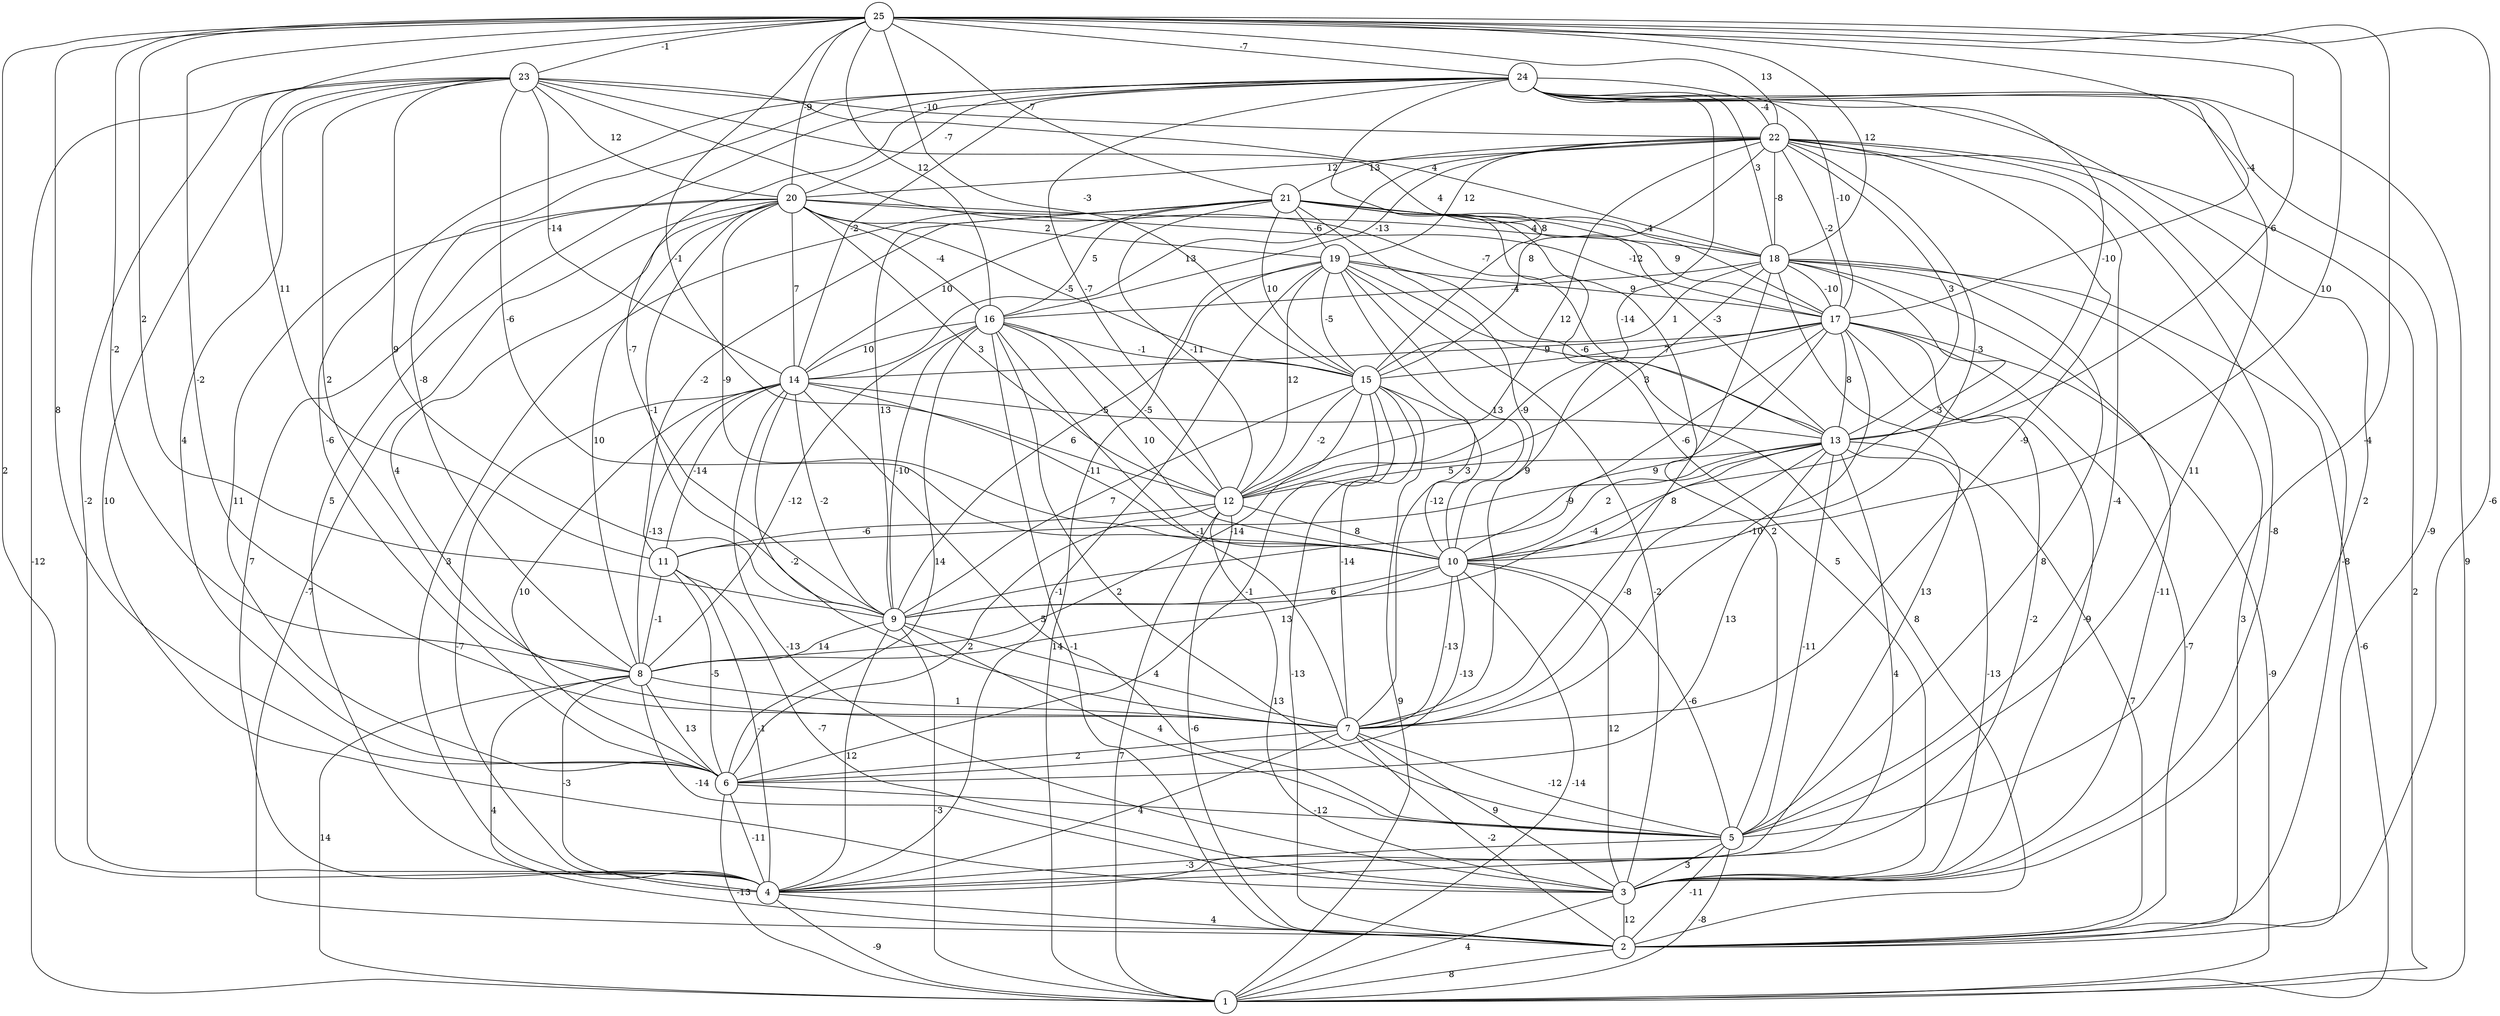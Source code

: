 graph { 
	 fontname="Helvetica,Arial,sans-serif" 
	 node [shape = circle]; 
	 25 -- 2 [label = "-6"];
	 25 -- 4 [label = "2"];
	 25 -- 5 [label = "-4"];
	 25 -- 6 [label = "8"];
	 25 -- 7 [label = "-2"];
	 25 -- 8 [label = "-2"];
	 25 -- 9 [label = "2"];
	 25 -- 10 [label = "10"];
	 25 -- 11 [label = "11"];
	 25 -- 12 [label = "-1"];
	 25 -- 13 [label = "6"];
	 25 -- 15 [label = "-3"];
	 25 -- 16 [label = "12"];
	 25 -- 17 [label = "-4"];
	 25 -- 18 [label = "12"];
	 25 -- 20 [label = "-9"];
	 25 -- 21 [label = "-7"];
	 25 -- 22 [label = "13"];
	 25 -- 23 [label = "-1"];
	 25 -- 24 [label = "-7"];
	 24 -- 1 [label = "9"];
	 24 -- 2 [label = "-9"];
	 24 -- 3 [label = "2"];
	 24 -- 4 [label = "5"];
	 24 -- 5 [label = "11"];
	 24 -- 6 [label = "-6"];
	 24 -- 8 [label = "-8"];
	 24 -- 9 [label = "-7"];
	 24 -- 10 [label = "-14"];
	 24 -- 12 [label = "-7"];
	 24 -- 13 [label = "-10"];
	 24 -- 14 [label = "-2"];
	 24 -- 15 [label = "8"];
	 24 -- 17 [label = "-10"];
	 24 -- 18 [label = "3"];
	 24 -- 20 [label = "-7"];
	 24 -- 22 [label = "-4"];
	 23 -- 1 [label = "-12"];
	 23 -- 3 [label = "10"];
	 23 -- 4 [label = "-2"];
	 23 -- 6 [label = "4"];
	 23 -- 8 [label = "2"];
	 23 -- 9 [label = "9"];
	 23 -- 10 [label = "-6"];
	 23 -- 13 [label = "-7"];
	 23 -- 14 [label = "-14"];
	 23 -- 17 [label = "4"];
	 23 -- 18 [label = "4"];
	 23 -- 20 [label = "12"];
	 23 -- 22 [label = "-10"];
	 22 -- 1 [label = "2"];
	 22 -- 2 [label = "-8"];
	 22 -- 3 [label = "-8"];
	 22 -- 5 [label = "-4"];
	 22 -- 7 [label = "-9"];
	 22 -- 10 [label = "-3"];
	 22 -- 12 [label = "12"];
	 22 -- 13 [label = "3"];
	 22 -- 14 [label = "13"];
	 22 -- 15 [label = "8"];
	 22 -- 16 [label = "-13"];
	 22 -- 17 [label = "-2"];
	 22 -- 18 [label = "-8"];
	 22 -- 19 [label = "12"];
	 22 -- 20 [label = "12"];
	 22 -- 21 [label = "13"];
	 21 -- 3 [label = "5"];
	 21 -- 4 [label = "3"];
	 21 -- 5 [label = "2"];
	 21 -- 7 [label = "9"];
	 21 -- 9 [label = "13"];
	 21 -- 11 [label = "-2"];
	 21 -- 12 [label = "-11"];
	 21 -- 13 [label = "-3"];
	 21 -- 14 [label = "10"];
	 21 -- 15 [label = "10"];
	 21 -- 16 [label = "5"];
	 21 -- 17 [label = "9"];
	 21 -- 18 [label = "-4"];
	 21 -- 19 [label = "-6"];
	 20 -- 2 [label = "-7"];
	 20 -- 4 [label = "7"];
	 20 -- 6 [label = "11"];
	 20 -- 7 [label = "4"];
	 20 -- 8 [label = "10"];
	 20 -- 9 [label = "-1"];
	 20 -- 10 [label = "-9"];
	 20 -- 12 [label = "3"];
	 20 -- 14 [label = "7"];
	 20 -- 15 [label = "-5"];
	 20 -- 16 [label = "-4"];
	 20 -- 17 [label = "-12"];
	 20 -- 18 [label = "4"];
	 20 -- 19 [label = "2"];
	 19 -- 1 [label = "14"];
	 19 -- 2 [label = "8"];
	 19 -- 3 [label = "-2"];
	 19 -- 4 [label = "-1"];
	 19 -- 7 [label = "-12"];
	 19 -- 9 [label = "6"];
	 19 -- 10 [label = "13"];
	 19 -- 12 [label = "12"];
	 19 -- 13 [label = "-6"];
	 19 -- 15 [label = "-5"];
	 19 -- 17 [label = "9"];
	 18 -- 1 [label = "-6"];
	 18 -- 2 [label = "3"];
	 18 -- 3 [label = "-11"];
	 18 -- 4 [label = "13"];
	 18 -- 5 [label = "8"];
	 18 -- 7 [label = "8"];
	 18 -- 10 [label = "3"];
	 18 -- 12 [label = "3"];
	 18 -- 15 [label = "1"];
	 18 -- 16 [label = "-4"];
	 18 -- 17 [label = "-10"];
	 17 -- 1 [label = "-9"];
	 17 -- 2 [label = "-7"];
	 17 -- 3 [label = "-9"];
	 17 -- 4 [label = "-2"];
	 17 -- 7 [label = "-10"];
	 17 -- 9 [label = "9"];
	 17 -- 10 [label = "-6"];
	 17 -- 12 [label = "-9"];
	 17 -- 13 [label = "8"];
	 17 -- 14 [label = "-9"];
	 17 -- 15 [label = "7"];
	 16 -- 2 [label = "-1"];
	 16 -- 5 [label = "2"];
	 16 -- 6 [label = "14"];
	 16 -- 7 [label = "-1"];
	 16 -- 8 [label = "-12"];
	 16 -- 9 [label = "-10"];
	 16 -- 10 [label = "10"];
	 16 -- 12 [label = "-5"];
	 16 -- 14 [label = "10"];
	 16 -- 15 [label = "-1"];
	 15 -- 1 [label = "9"];
	 15 -- 2 [label = "-13"];
	 15 -- 6 [label = "-1"];
	 15 -- 7 [label = "-14"];
	 15 -- 8 [label = "-14"];
	 15 -- 9 [label = "7"];
	 15 -- 10 [label = "3"];
	 15 -- 12 [label = "-2"];
	 14 -- 3 [label = "-13"];
	 14 -- 4 [label = "-7"];
	 14 -- 5 [label = "5"];
	 14 -- 6 [label = "10"];
	 14 -- 7 [label = "-2"];
	 14 -- 8 [label = "-13"];
	 14 -- 9 [label = "-2"];
	 14 -- 10 [label = "-11"];
	 14 -- 11 [label = "-14"];
	 14 -- 13 [label = "-5"];
	 13 -- 2 [label = "7"];
	 13 -- 3 [label = "-13"];
	 13 -- 4 [label = "4"];
	 13 -- 5 [label = "-11"];
	 13 -- 6 [label = "13"];
	 13 -- 7 [label = "-8"];
	 13 -- 9 [label = "-4"];
	 13 -- 10 [label = "2"];
	 13 -- 11 [label = "-9"];
	 13 -- 12 [label = "5"];
	 12 -- 1 [label = "7"];
	 12 -- 2 [label = "-6"];
	 12 -- 3 [label = "13"];
	 12 -- 6 [label = "2"];
	 12 -- 10 [label = "8"];
	 12 -- 11 [label = "-6"];
	 11 -- 3 [label = "-7"];
	 11 -- 4 [label = "-1"];
	 11 -- 6 [label = "-5"];
	 11 -- 8 [label = "-1"];
	 10 -- 1 [label = "-14"];
	 10 -- 3 [label = "12"];
	 10 -- 5 [label = "-6"];
	 10 -- 6 [label = "-13"];
	 10 -- 7 [label = "-13"];
	 10 -- 8 [label = "13"];
	 10 -- 9 [label = "6"];
	 9 -- 1 [label = "-3"];
	 9 -- 4 [label = "12"];
	 9 -- 5 [label = "4"];
	 9 -- 7 [label = "4"];
	 9 -- 8 [label = "14"];
	 8 -- 1 [label = "14"];
	 8 -- 2 [label = "4"];
	 8 -- 3 [label = "-14"];
	 8 -- 4 [label = "-3"];
	 8 -- 6 [label = "13"];
	 8 -- 7 [label = "1"];
	 7 -- 2 [label = "-2"];
	 7 -- 3 [label = "9"];
	 7 -- 4 [label = "4"];
	 7 -- 5 [label = "-12"];
	 7 -- 6 [label = "2"];
	 6 -- 1 [label = "-13"];
	 6 -- 4 [label = "-11"];
	 6 -- 5 [label = "-12"];
	 5 -- 1 [label = "-8"];
	 5 -- 2 [label = "-11"];
	 5 -- 3 [label = "3"];
	 5 -- 4 [label = "-3"];
	 4 -- 1 [label = "-9"];
	 4 -- 2 [label = "4"];
	 3 -- 1 [label = "4"];
	 3 -- 2 [label = "12"];
	 2 -- 1 [label = "8"];
	 1;
	 2;
	 3;
	 4;
	 5;
	 6;
	 7;
	 8;
	 9;
	 10;
	 11;
	 12;
	 13;
	 14;
	 15;
	 16;
	 17;
	 18;
	 19;
	 20;
	 21;
	 22;
	 23;
	 24;
	 25;
}
